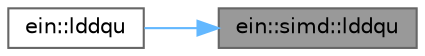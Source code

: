digraph "ein::simd::lddqu"
{
 // LATEX_PDF_SIZE
  bgcolor="transparent";
  edge [fontname=Helvetica,fontsize=10,labelfontname=Helvetica,labelfontsize=10];
  node [fontname=Helvetica,fontsize=10,shape=box,height=0.2,width=0.4];
  rankdir="RL";
  Node1 [id="Node000001",label="ein::simd::lddqu",height=0.2,width=0.4,color="gray40", fillcolor="grey60", style="filled", fontcolor="black",tooltip=" "];
  Node1 -> Node2 [id="edge1_Node000001_Node000002",dir="back",color="steelblue1",style="solid",tooltip=" "];
  Node2 [id="Node000002",label="ein::lddqu",height=0.2,width=0.4,color="grey40", fillcolor="white", style="filled",URL="$dc/d7b/group__simd.html#ga4ded656b3d1da0d7acd986b7acf789a1",tooltip="load data from unaligned memory, optimized for crossing cachelines (legacy approach)"];
}
